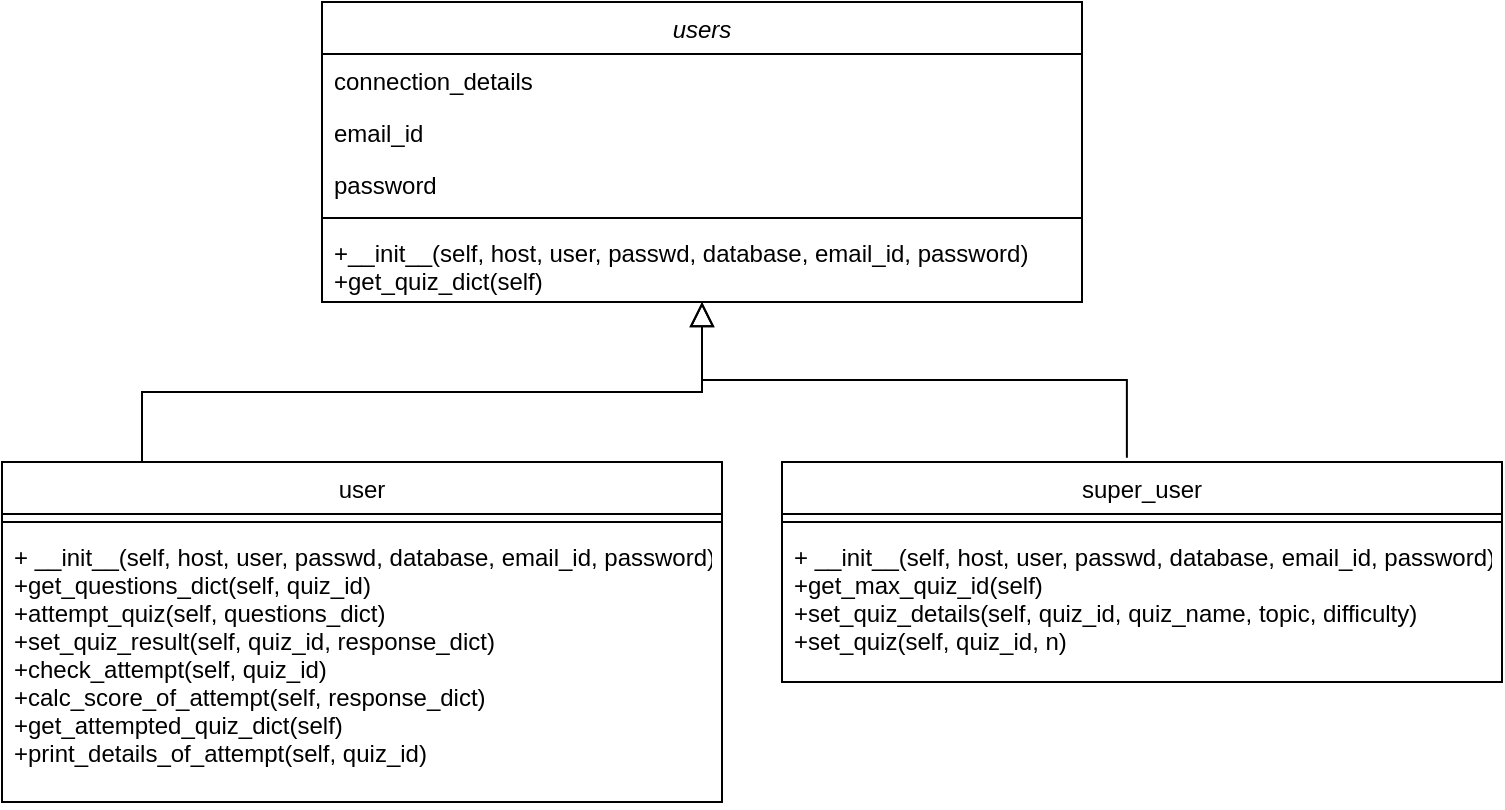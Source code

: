 <mxfile version="14.1.8" type="device"><diagram id="C5RBs43oDa-KdzZeNtuy" name="Page-1"><mxGraphModel dx="1221" dy="714" grid="1" gridSize="10" guides="1" tooltips="1" connect="1" arrows="1" fold="1" page="1" pageScale="1" pageWidth="827" pageHeight="1169" math="0" shadow="0"><root><mxCell id="WIyWlLk6GJQsqaUBKTNV-0"/><mxCell id="WIyWlLk6GJQsqaUBKTNV-1" parent="WIyWlLk6GJQsqaUBKTNV-0"/><mxCell id="zkfFHV4jXpPFQw0GAbJ--0" value="users" style="swimlane;fontStyle=2;align=center;verticalAlign=top;childLayout=stackLayout;horizontal=1;startSize=26;horizontalStack=0;resizeParent=1;resizeLast=0;collapsible=1;marginBottom=0;rounded=0;shadow=0;strokeWidth=1;" parent="WIyWlLk6GJQsqaUBKTNV-1" vertex="1"><mxGeometry x="290" y="120" width="380" height="150" as="geometry"><mxRectangle x="230" y="140" width="160" height="26" as="alternateBounds"/></mxGeometry></mxCell><mxCell id="zkfFHV4jXpPFQw0GAbJ--1" value="connection_details" style="text;align=left;verticalAlign=top;spacingLeft=4;spacingRight=4;overflow=hidden;rotatable=0;points=[[0,0.5],[1,0.5]];portConstraint=eastwest;" parent="zkfFHV4jXpPFQw0GAbJ--0" vertex="1"><mxGeometry y="26" width="380" height="26" as="geometry"/></mxCell><mxCell id="zkfFHV4jXpPFQw0GAbJ--2" value="email_id&#10;" style="text;align=left;verticalAlign=top;spacingLeft=4;spacingRight=4;overflow=hidden;rotatable=0;points=[[0,0.5],[1,0.5]];portConstraint=eastwest;rounded=0;shadow=0;html=0;" parent="zkfFHV4jXpPFQw0GAbJ--0" vertex="1"><mxGeometry y="52" width="380" height="26" as="geometry"/></mxCell><mxCell id="zkfFHV4jXpPFQw0GAbJ--3" value="password" style="text;align=left;verticalAlign=top;spacingLeft=4;spacingRight=4;overflow=hidden;rotatable=0;points=[[0,0.5],[1,0.5]];portConstraint=eastwest;rounded=0;shadow=0;html=0;" parent="zkfFHV4jXpPFQw0GAbJ--0" vertex="1"><mxGeometry y="78" width="380" height="26" as="geometry"/></mxCell><mxCell id="zkfFHV4jXpPFQw0GAbJ--4" value="" style="line;html=1;strokeWidth=1;align=left;verticalAlign=middle;spacingTop=-1;spacingLeft=3;spacingRight=3;rotatable=0;labelPosition=right;points=[];portConstraint=eastwest;" parent="zkfFHV4jXpPFQw0GAbJ--0" vertex="1"><mxGeometry y="104" width="380" height="8" as="geometry"/></mxCell><mxCell id="zkfFHV4jXpPFQw0GAbJ--5" value="+__init__(self, host, user, passwd, database, email_id, password)&#10;+get_quiz_dict(self)" style="text;align=left;verticalAlign=top;spacingLeft=4;spacingRight=4;overflow=hidden;rotatable=0;points=[[0,0.5],[1,0.5]];portConstraint=eastwest;fontStyle=0" parent="zkfFHV4jXpPFQw0GAbJ--0" vertex="1"><mxGeometry y="112" width="380" height="38" as="geometry"/></mxCell><mxCell id="zkfFHV4jXpPFQw0GAbJ--12" value="" style="endArrow=block;endSize=10;endFill=0;shadow=0;strokeWidth=1;rounded=0;edgeStyle=elbowEdgeStyle;elbow=vertical;" parent="WIyWlLk6GJQsqaUBKTNV-1" target="zkfFHV4jXpPFQw0GAbJ--0" edge="1"><mxGeometry width="160" relative="1" as="geometry"><mxPoint x="200" y="360" as="sourcePoint"/><mxPoint x="200" y="203" as="targetPoint"/></mxGeometry></mxCell><mxCell id="zkfFHV4jXpPFQw0GAbJ--16" value="" style="endArrow=block;endSize=10;endFill=0;shadow=0;strokeWidth=1;rounded=0;edgeStyle=elbowEdgeStyle;elbow=vertical;exitX=0.479;exitY=-0.019;exitDx=0;exitDy=0;exitPerimeter=0;" parent="WIyWlLk6GJQsqaUBKTNV-1" source="Hw0pd34OwlG8t6-GMgiZ-7" target="zkfFHV4jXpPFQw0GAbJ--0" edge="1"><mxGeometry width="160" relative="1" as="geometry"><mxPoint x="690" y="340" as="sourcePoint"/><mxPoint x="310" y="271" as="targetPoint"/></mxGeometry></mxCell><mxCell id="Hw0pd34OwlG8t6-GMgiZ-2" value="user" style="swimlane;fontStyle=0;align=center;verticalAlign=top;childLayout=stackLayout;horizontal=1;startSize=26;horizontalStack=0;resizeParent=1;resizeParentMax=0;resizeLast=0;collapsible=1;marginBottom=0;" vertex="1" parent="WIyWlLk6GJQsqaUBKTNV-1"><mxGeometry x="130" y="350" width="360" height="170" as="geometry"/></mxCell><mxCell id="Hw0pd34OwlG8t6-GMgiZ-4" value="" style="line;strokeWidth=1;fillColor=none;align=left;verticalAlign=middle;spacingTop=-1;spacingLeft=3;spacingRight=3;rotatable=0;labelPosition=right;points=[];portConstraint=eastwest;" vertex="1" parent="Hw0pd34OwlG8t6-GMgiZ-2"><mxGeometry y="26" width="360" height="8" as="geometry"/></mxCell><mxCell id="Hw0pd34OwlG8t6-GMgiZ-5" value="+ __init__(self, host, user, passwd, database, email_id, password)&#10;+get_questions_dict(self, quiz_id)&#10;+attempt_quiz(self, questions_dict)&#10;+set_quiz_result(self, quiz_id, response_dict)&#10;+check_attempt(self, quiz_id)&#10;+calc_score_of_attempt(self, response_dict)&#10;+get_attempted_quiz_dict(self)&#10;+print_details_of_attempt(self, quiz_id)" style="text;strokeColor=none;fillColor=none;align=left;verticalAlign=top;spacingLeft=4;spacingRight=4;overflow=hidden;rotatable=0;points=[[0,0.5],[1,0.5]];portConstraint=eastwest;fontStyle=0" vertex="1" parent="Hw0pd34OwlG8t6-GMgiZ-2"><mxGeometry y="34" width="360" height="136" as="geometry"/></mxCell><mxCell id="Hw0pd34OwlG8t6-GMgiZ-7" value="super_user" style="swimlane;fontStyle=0;align=center;verticalAlign=top;childLayout=stackLayout;horizontal=1;startSize=26;horizontalStack=0;resizeParent=1;resizeParentMax=0;resizeLast=0;collapsible=1;marginBottom=0;" vertex="1" parent="WIyWlLk6GJQsqaUBKTNV-1"><mxGeometry x="520" y="350" width="360" height="110" as="geometry"/></mxCell><mxCell id="Hw0pd34OwlG8t6-GMgiZ-8" value="" style="line;strokeWidth=1;fillColor=none;align=left;verticalAlign=middle;spacingTop=-1;spacingLeft=3;spacingRight=3;rotatable=0;labelPosition=right;points=[];portConstraint=eastwest;" vertex="1" parent="Hw0pd34OwlG8t6-GMgiZ-7"><mxGeometry y="26" width="360" height="8" as="geometry"/></mxCell><mxCell id="Hw0pd34OwlG8t6-GMgiZ-9" value="+ __init__(self, host, user, passwd, database, email_id, password)&#10;+get_max_quiz_id(self)&#10;+set_quiz_details(self, quiz_id, quiz_name, topic, difficulty)&#10;+set_quiz(self, quiz_id, n)" style="text;strokeColor=none;fillColor=none;align=left;verticalAlign=top;spacingLeft=4;spacingRight=4;overflow=hidden;rotatable=0;points=[[0,0.5],[1,0.5]];portConstraint=eastwest;fontStyle=0" vertex="1" parent="Hw0pd34OwlG8t6-GMgiZ-7"><mxGeometry y="34" width="360" height="76" as="geometry"/></mxCell></root></mxGraphModel></diagram></mxfile>